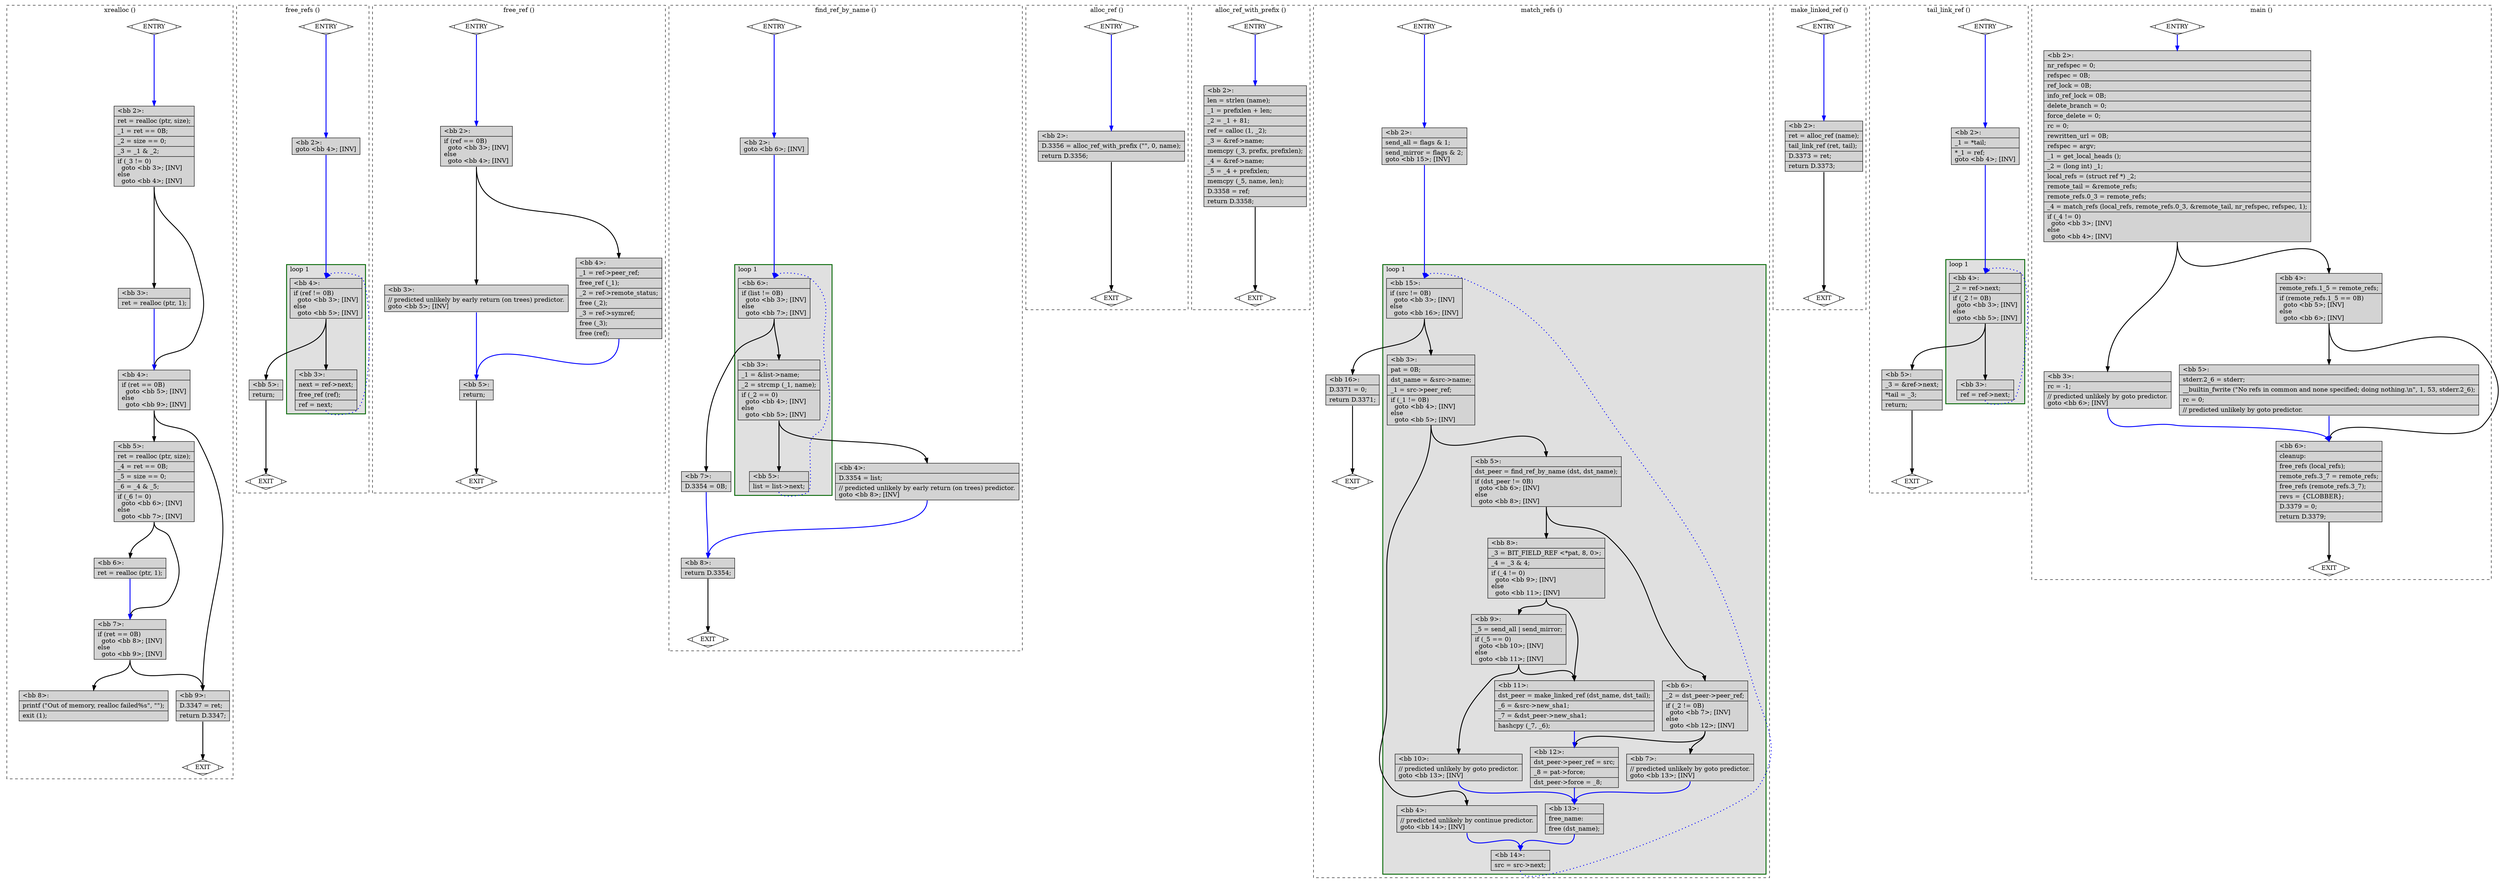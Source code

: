 digraph "test.o-git_df_4.c.015t.cfg" {
overlap=false;
subgraph "cluster_xrealloc" {
	style="dashed";
	color="black";
	label="xrealloc ()";
	fn_26_basic_block_0 [shape=Mdiamond,style=filled,fillcolor=white,label="ENTRY"];

	fn_26_basic_block_1 [shape=Mdiamond,style=filled,fillcolor=white,label="EXIT"];

	fn_26_basic_block_2 [shape=record,style=filled,fillcolor=lightgrey,label="{\<bb\ 2\>:\l\
|ret\ =\ realloc\ (ptr,\ size);\l\
|_1\ =\ ret\ ==\ 0B;\l\
|_2\ =\ size\ ==\ 0;\l\
|_3\ =\ _1\ &\ _2;\l\
|if\ (_3\ !=\ 0)\l\
\ \ goto\ \<bb\ 3\>;\ [INV]\l\
else\l\
\ \ goto\ \<bb\ 4\>;\ [INV]\l\
}"];

	fn_26_basic_block_3 [shape=record,style=filled,fillcolor=lightgrey,label="{\<bb\ 3\>:\l\
|ret\ =\ realloc\ (ptr,\ 1);\l\
}"];

	fn_26_basic_block_4 [shape=record,style=filled,fillcolor=lightgrey,label="{\<bb\ 4\>:\l\
|if\ (ret\ ==\ 0B)\l\
\ \ goto\ \<bb\ 5\>;\ [INV]\l\
else\l\
\ \ goto\ \<bb\ 9\>;\ [INV]\l\
}"];

	fn_26_basic_block_5 [shape=record,style=filled,fillcolor=lightgrey,label="{\<bb\ 5\>:\l\
|ret\ =\ realloc\ (ptr,\ size);\l\
|_4\ =\ ret\ ==\ 0B;\l\
|_5\ =\ size\ ==\ 0;\l\
|_6\ =\ _4\ &\ _5;\l\
|if\ (_6\ !=\ 0)\l\
\ \ goto\ \<bb\ 6\>;\ [INV]\l\
else\l\
\ \ goto\ \<bb\ 7\>;\ [INV]\l\
}"];

	fn_26_basic_block_6 [shape=record,style=filled,fillcolor=lightgrey,label="{\<bb\ 6\>:\l\
|ret\ =\ realloc\ (ptr,\ 1);\l\
}"];

	fn_26_basic_block_7 [shape=record,style=filled,fillcolor=lightgrey,label="{\<bb\ 7\>:\l\
|if\ (ret\ ==\ 0B)\l\
\ \ goto\ \<bb\ 8\>;\ [INV]\l\
else\l\
\ \ goto\ \<bb\ 9\>;\ [INV]\l\
}"];

	fn_26_basic_block_8 [shape=record,style=filled,fillcolor=lightgrey,label="{\<bb\ 8\>:\l\
|printf\ (\"Out\ of\ memory,\ realloc\ failed%s\",\ \"\");\l\
|exit\ (1);\l\
}"];

	fn_26_basic_block_9 [shape=record,style=filled,fillcolor=lightgrey,label="{\<bb\ 9\>:\l\
|D.3347\ =\ ret;\l\
|return\ D.3347;\l\
}"];

	fn_26_basic_block_0:s -> fn_26_basic_block_2:n [style="solid,bold",color=blue,weight=100,constraint=true];
	fn_26_basic_block_2:s -> fn_26_basic_block_3:n [style="solid,bold",color=black,weight=10,constraint=true];
	fn_26_basic_block_2:s -> fn_26_basic_block_4:n [style="solid,bold",color=black,weight=10,constraint=true];
	fn_26_basic_block_3:s -> fn_26_basic_block_4:n [style="solid,bold",color=blue,weight=100,constraint=true];
	fn_26_basic_block_4:s -> fn_26_basic_block_5:n [style="solid,bold",color=black,weight=10,constraint=true];
	fn_26_basic_block_4:s -> fn_26_basic_block_9:n [style="solid,bold",color=black,weight=10,constraint=true];
	fn_26_basic_block_5:s -> fn_26_basic_block_6:n [style="solid,bold",color=black,weight=10,constraint=true];
	fn_26_basic_block_5:s -> fn_26_basic_block_7:n [style="solid,bold",color=black,weight=10,constraint=true];
	fn_26_basic_block_6:s -> fn_26_basic_block_7:n [style="solid,bold",color=blue,weight=100,constraint=true];
	fn_26_basic_block_7:s -> fn_26_basic_block_8:n [style="solid,bold",color=black,weight=10,constraint=true];
	fn_26_basic_block_7:s -> fn_26_basic_block_9:n [style="solid,bold",color=black,weight=10,constraint=true];
	fn_26_basic_block_9:s -> fn_26_basic_block_1:n [style="solid,bold",color=black,weight=10,constraint=true];
	fn_26_basic_block_0:s -> fn_26_basic_block_1:n [style="invis",constraint=true];
}
subgraph "cluster_free_refs" {
	style="dashed";
	color="black";
	label="free_refs ()";
	subgraph cluster_28_1 {
	style="filled";
	color="darkgreen";
	fillcolor="grey88";
	label="loop 1";
	labeljust=l;
	penwidth=2;
	fn_28_basic_block_4 [shape=record,style=filled,fillcolor=lightgrey,label="{\<bb\ 4\>:\l\
|if\ (ref\ !=\ 0B)\l\
\ \ goto\ \<bb\ 3\>;\ [INV]\l\
else\l\
\ \ goto\ \<bb\ 5\>;\ [INV]\l\
}"];

	fn_28_basic_block_3 [shape=record,style=filled,fillcolor=lightgrey,label="{\<bb\ 3\>:\l\
|next\ =\ ref-\>next;\l\
|free_ref\ (ref);\l\
|ref\ =\ next;\l\
}"];

	}
	fn_28_basic_block_0 [shape=Mdiamond,style=filled,fillcolor=white,label="ENTRY"];

	fn_28_basic_block_1 [shape=Mdiamond,style=filled,fillcolor=white,label="EXIT"];

	fn_28_basic_block_2 [shape=record,style=filled,fillcolor=lightgrey,label="{\<bb\ 2\>:\l\
goto\ \<bb\ 4\>;\ [INV]\l\
}"];

	fn_28_basic_block_5 [shape=record,style=filled,fillcolor=lightgrey,label="{\<bb\ 5\>:\l\
|return;\l\
}"];

	fn_28_basic_block_0:s -> fn_28_basic_block_2:n [style="solid,bold",color=blue,weight=100,constraint=true];
	fn_28_basic_block_2:s -> fn_28_basic_block_4:n [style="solid,bold",color=blue,weight=100,constraint=true];
	fn_28_basic_block_3:s -> fn_28_basic_block_4:n [style="dotted,bold",color=blue,weight=10,constraint=false];
	fn_28_basic_block_4:s -> fn_28_basic_block_3:n [style="solid,bold",color=black,weight=10,constraint=true];
	fn_28_basic_block_4:s -> fn_28_basic_block_5:n [style="solid,bold",color=black,weight=10,constraint=true];
	fn_28_basic_block_5:s -> fn_28_basic_block_1:n [style="solid,bold",color=black,weight=10,constraint=true];
	fn_28_basic_block_0:s -> fn_28_basic_block_1:n [style="invis",constraint=true];
}
subgraph "cluster_free_ref" {
	style="dashed";
	color="black";
	label="free_ref ()";
	fn_27_basic_block_0 [shape=Mdiamond,style=filled,fillcolor=white,label="ENTRY"];

	fn_27_basic_block_1 [shape=Mdiamond,style=filled,fillcolor=white,label="EXIT"];

	fn_27_basic_block_2 [shape=record,style=filled,fillcolor=lightgrey,label="{\<bb\ 2\>:\l\
|if\ (ref\ ==\ 0B)\l\
\ \ goto\ \<bb\ 3\>;\ [INV]\l\
else\l\
\ \ goto\ \<bb\ 4\>;\ [INV]\l\
}"];

	fn_27_basic_block_3 [shape=record,style=filled,fillcolor=lightgrey,label="{\<bb\ 3\>:\l\
|//\ predicted\ unlikely\ by\ early\ return\ (on\ trees)\ predictor.\l\
goto\ \<bb\ 5\>;\ [INV]\l\
}"];

	fn_27_basic_block_4 [shape=record,style=filled,fillcolor=lightgrey,label="{\<bb\ 4\>:\l\
|_1\ =\ ref-\>peer_ref;\l\
|free_ref\ (_1);\l\
|_2\ =\ ref-\>remote_status;\l\
|free\ (_2);\l\
|_3\ =\ ref-\>symref;\l\
|free\ (_3);\l\
|free\ (ref);\l\
}"];

	fn_27_basic_block_5 [shape=record,style=filled,fillcolor=lightgrey,label="{\<bb\ 5\>:\l\
|return;\l\
}"];

	fn_27_basic_block_0:s -> fn_27_basic_block_2:n [style="solid,bold",color=blue,weight=100,constraint=true];
	fn_27_basic_block_2:s -> fn_27_basic_block_3:n [style="solid,bold",color=black,weight=10,constraint=true];
	fn_27_basic_block_2:s -> fn_27_basic_block_4:n [style="solid,bold",color=black,weight=10,constraint=true];
	fn_27_basic_block_3:s -> fn_27_basic_block_5:n [style="solid,bold",color=blue,weight=100,constraint=true];
	fn_27_basic_block_4:s -> fn_27_basic_block_5:n [style="solid,bold",color=blue,weight=100,constraint=true];
	fn_27_basic_block_5:s -> fn_27_basic_block_1:n [style="solid,bold",color=black,weight=10,constraint=true];
	fn_27_basic_block_0:s -> fn_27_basic_block_1:n [style="invis",constraint=true];
}
subgraph "cluster_find_ref_by_name" {
	style="dashed";
	color="black";
	label="find_ref_by_name ()";
	subgraph cluster_29_1 {
	style="filled";
	color="darkgreen";
	fillcolor="grey88";
	label="loop 1";
	labeljust=l;
	penwidth=2;
	fn_29_basic_block_6 [shape=record,style=filled,fillcolor=lightgrey,label="{\<bb\ 6\>:\l\
|if\ (list\ !=\ 0B)\l\
\ \ goto\ \<bb\ 3\>;\ [INV]\l\
else\l\
\ \ goto\ \<bb\ 7\>;\ [INV]\l\
}"];

	fn_29_basic_block_3 [shape=record,style=filled,fillcolor=lightgrey,label="{\<bb\ 3\>:\l\
|_1\ =\ &list-\>name;\l\
|_2\ =\ strcmp\ (_1,\ name);\l\
|if\ (_2\ ==\ 0)\l\
\ \ goto\ \<bb\ 4\>;\ [INV]\l\
else\l\
\ \ goto\ \<bb\ 5\>;\ [INV]\l\
}"];

	fn_29_basic_block_5 [shape=record,style=filled,fillcolor=lightgrey,label="{\<bb\ 5\>:\l\
|list\ =\ list-\>next;\l\
}"];

	}
	fn_29_basic_block_0 [shape=Mdiamond,style=filled,fillcolor=white,label="ENTRY"];

	fn_29_basic_block_1 [shape=Mdiamond,style=filled,fillcolor=white,label="EXIT"];

	fn_29_basic_block_2 [shape=record,style=filled,fillcolor=lightgrey,label="{\<bb\ 2\>:\l\
goto\ \<bb\ 6\>;\ [INV]\l\
}"];

	fn_29_basic_block_4 [shape=record,style=filled,fillcolor=lightgrey,label="{\<bb\ 4\>:\l\
|D.3354\ =\ list;\l\
|//\ predicted\ unlikely\ by\ early\ return\ (on\ trees)\ predictor.\l\
goto\ \<bb\ 8\>;\ [INV]\l\
}"];

	fn_29_basic_block_7 [shape=record,style=filled,fillcolor=lightgrey,label="{\<bb\ 7\>:\l\
|D.3354\ =\ 0B;\l\
}"];

	fn_29_basic_block_8 [shape=record,style=filled,fillcolor=lightgrey,label="{\<bb\ 8\>:\l\
|return\ D.3354;\l\
}"];

	fn_29_basic_block_0:s -> fn_29_basic_block_2:n [style="solid,bold",color=blue,weight=100,constraint=true];
	fn_29_basic_block_2:s -> fn_29_basic_block_6:n [style="solid,bold",color=blue,weight=100,constraint=true];
	fn_29_basic_block_3:s -> fn_29_basic_block_4:n [style="solid,bold",color=black,weight=10,constraint=true];
	fn_29_basic_block_3:s -> fn_29_basic_block_5:n [style="solid,bold",color=black,weight=10,constraint=true];
	fn_29_basic_block_4:s -> fn_29_basic_block_8:n [style="solid,bold",color=blue,weight=100,constraint=true];
	fn_29_basic_block_5:s -> fn_29_basic_block_6:n [style="dotted,bold",color=blue,weight=10,constraint=false];
	fn_29_basic_block_6:s -> fn_29_basic_block_3:n [style="solid,bold",color=black,weight=10,constraint=true];
	fn_29_basic_block_6:s -> fn_29_basic_block_7:n [style="solid,bold",color=black,weight=10,constraint=true];
	fn_29_basic_block_7:s -> fn_29_basic_block_8:n [style="solid,bold",color=blue,weight=100,constraint=true];
	fn_29_basic_block_8:s -> fn_29_basic_block_1:n [style="solid,bold",color=black,weight=10,constraint=true];
	fn_29_basic_block_0:s -> fn_29_basic_block_1:n [style="invis",constraint=true];
}
subgraph "cluster_alloc_ref" {
	style="dashed";
	color="black";
	label="alloc_ref ()";
	fn_31_basic_block_0 [shape=Mdiamond,style=filled,fillcolor=white,label="ENTRY"];

	fn_31_basic_block_1 [shape=Mdiamond,style=filled,fillcolor=white,label="EXIT"];

	fn_31_basic_block_2 [shape=record,style=filled,fillcolor=lightgrey,label="{\<bb\ 2\>:\l\
|D.3356\ =\ alloc_ref_with_prefix\ (\"\",\ 0,\ name);\l\
|return\ D.3356;\l\
}"];

	fn_31_basic_block_0:s -> fn_31_basic_block_2:n [style="solid,bold",color=blue,weight=100,constraint=true];
	fn_31_basic_block_2:s -> fn_31_basic_block_1:n [style="solid,bold",color=black,weight=10,constraint=true];
	fn_31_basic_block_0:s -> fn_31_basic_block_1:n [style="invis",constraint=true];
}
subgraph "cluster_alloc_ref_with_prefix" {
	style="dashed";
	color="black";
	label="alloc_ref_with_prefix ()";
	fn_30_basic_block_0 [shape=Mdiamond,style=filled,fillcolor=white,label="ENTRY"];

	fn_30_basic_block_1 [shape=Mdiamond,style=filled,fillcolor=white,label="EXIT"];

	fn_30_basic_block_2 [shape=record,style=filled,fillcolor=lightgrey,label="{\<bb\ 2\>:\l\
|len\ =\ strlen\ (name);\l\
|_1\ =\ prefixlen\ +\ len;\l\
|_2\ =\ _1\ +\ 81;\l\
|ref\ =\ calloc\ (1,\ _2);\l\
|_3\ =\ &ref-\>name;\l\
|memcpy\ (_3,\ prefix,\ prefixlen);\l\
|_4\ =\ &ref-\>name;\l\
|_5\ =\ _4\ +\ prefixlen;\l\
|memcpy\ (_5,\ name,\ len);\l\
|D.3358\ =\ ref;\l\
|return\ D.3358;\l\
}"];

	fn_30_basic_block_0:s -> fn_30_basic_block_2:n [style="solid,bold",color=blue,weight=100,constraint=true];
	fn_30_basic_block_2:s -> fn_30_basic_block_1:n [style="solid,bold",color=black,weight=10,constraint=true];
	fn_30_basic_block_0:s -> fn_30_basic_block_1:n [style="invis",constraint=true];
}
subgraph "cluster_match_refs" {
	style="dashed";
	color="black";
	label="match_refs ()";
	subgraph cluster_36_1 {
	style="filled";
	color="darkgreen";
	fillcolor="grey88";
	label="loop 1";
	labeljust=l;
	penwidth=2;
	fn_36_basic_block_15 [shape=record,style=filled,fillcolor=lightgrey,label="{\<bb\ 15\>:\l\
|if\ (src\ !=\ 0B)\l\
\ \ goto\ \<bb\ 3\>;\ [INV]\l\
else\l\
\ \ goto\ \<bb\ 16\>;\ [INV]\l\
}"];

	fn_36_basic_block_3 [shape=record,style=filled,fillcolor=lightgrey,label="{\<bb\ 3\>:\l\
|pat\ =\ 0B;\l\
|dst_name\ =\ &src-\>name;\l\
|_1\ =\ src-\>peer_ref;\l\
|if\ (_1\ !=\ 0B)\l\
\ \ goto\ \<bb\ 4\>;\ [INV]\l\
else\l\
\ \ goto\ \<bb\ 5\>;\ [INV]\l\
}"];

	fn_36_basic_block_4 [shape=record,style=filled,fillcolor=lightgrey,label="{\<bb\ 4\>:\l\
|//\ predicted\ unlikely\ by\ continue\ predictor.\l\
goto\ \<bb\ 14\>;\ [INV]\l\
}"];

	fn_36_basic_block_5 [shape=record,style=filled,fillcolor=lightgrey,label="{\<bb\ 5\>:\l\
|dst_peer\ =\ find_ref_by_name\ (dst,\ dst_name);\l\
|if\ (dst_peer\ !=\ 0B)\l\
\ \ goto\ \<bb\ 6\>;\ [INV]\l\
else\l\
\ \ goto\ \<bb\ 8\>;\ [INV]\l\
}"];

	fn_36_basic_block_14 [shape=record,style=filled,fillcolor=lightgrey,label="{\<bb\ 14\>:\l\
|src\ =\ src-\>next;\l\
}"];

	fn_36_basic_block_6 [shape=record,style=filled,fillcolor=lightgrey,label="{\<bb\ 6\>:\l\
|_2\ =\ dst_peer-\>peer_ref;\l\
|if\ (_2\ !=\ 0B)\l\
\ \ goto\ \<bb\ 7\>;\ [INV]\l\
else\l\
\ \ goto\ \<bb\ 12\>;\ [INV]\l\
}"];

	fn_36_basic_block_8 [shape=record,style=filled,fillcolor=lightgrey,label="{\<bb\ 8\>:\l\
|_3\ =\ BIT_FIELD_REF\ \<*pat,\ 8,\ 0\>;\l\
|_4\ =\ _3\ &\ 4;\l\
|if\ (_4\ !=\ 0)\l\
\ \ goto\ \<bb\ 9\>;\ [INV]\l\
else\l\
\ \ goto\ \<bb\ 11\>;\ [INV]\l\
}"];

	fn_36_basic_block_7 [shape=record,style=filled,fillcolor=lightgrey,label="{\<bb\ 7\>:\l\
|//\ predicted\ unlikely\ by\ goto\ predictor.\l\
goto\ \<bb\ 13\>;\ [INV]\l\
}"];

	fn_36_basic_block_12 [shape=record,style=filled,fillcolor=lightgrey,label="{\<bb\ 12\>:\l\
|dst_peer-\>peer_ref\ =\ src;\l\
|_8\ =\ pat-\>force;\l\
|dst_peer-\>force\ =\ _8;\l\
}"];

	fn_36_basic_block_9 [shape=record,style=filled,fillcolor=lightgrey,label="{\<bb\ 9\>:\l\
|_5\ =\ send_all\ \|\ send_mirror;\l\
|if\ (_5\ ==\ 0)\l\
\ \ goto\ \<bb\ 10\>;\ [INV]\l\
else\l\
\ \ goto\ \<bb\ 11\>;\ [INV]\l\
}"];

	fn_36_basic_block_11 [shape=record,style=filled,fillcolor=lightgrey,label="{\<bb\ 11\>:\l\
|dst_peer\ =\ make_linked_ref\ (dst_name,\ dst_tail);\l\
|_6\ =\ &src-\>new_sha1;\l\
|_7\ =\ &dst_peer-\>new_sha1;\l\
|hashcpy\ (_7,\ _6);\l\
}"];

	fn_36_basic_block_13 [shape=record,style=filled,fillcolor=lightgrey,label="{\<bb\ 13\>:\l\
|free_name:\l\
|free\ (dst_name);\l\
}"];

	fn_36_basic_block_10 [shape=record,style=filled,fillcolor=lightgrey,label="{\<bb\ 10\>:\l\
|//\ predicted\ unlikely\ by\ goto\ predictor.\l\
goto\ \<bb\ 13\>;\ [INV]\l\
}"];

	}
	fn_36_basic_block_0 [shape=Mdiamond,style=filled,fillcolor=white,label="ENTRY"];

	fn_36_basic_block_1 [shape=Mdiamond,style=filled,fillcolor=white,label="EXIT"];

	fn_36_basic_block_2 [shape=record,style=filled,fillcolor=lightgrey,label="{\<bb\ 2\>:\l\
|send_all\ =\ flags\ &\ 1;\l\
|send_mirror\ =\ flags\ &\ 2;\l\
goto\ \<bb\ 15\>;\ [INV]\l\
}"];

	fn_36_basic_block_16 [shape=record,style=filled,fillcolor=lightgrey,label="{\<bb\ 16\>:\l\
|D.3371\ =\ 0;\l\
|return\ D.3371;\l\
}"];

	fn_36_basic_block_0:s -> fn_36_basic_block_2:n [style="solid,bold",color=blue,weight=100,constraint=true];
	fn_36_basic_block_2:s -> fn_36_basic_block_15:n [style="solid,bold",color=blue,weight=100,constraint=true];
	fn_36_basic_block_3:s -> fn_36_basic_block_4:n [style="solid,bold",color=black,weight=10,constraint=true];
	fn_36_basic_block_3:s -> fn_36_basic_block_5:n [style="solid,bold",color=black,weight=10,constraint=true];
	fn_36_basic_block_4:s -> fn_36_basic_block_14:n [style="solid,bold",color=blue,weight=100,constraint=true];
	fn_36_basic_block_5:s -> fn_36_basic_block_6:n [style="solid,bold",color=black,weight=10,constraint=true];
	fn_36_basic_block_5:s -> fn_36_basic_block_8:n [style="solid,bold",color=black,weight=10,constraint=true];
	fn_36_basic_block_6:s -> fn_36_basic_block_7:n [style="solid,bold",color=black,weight=10,constraint=true];
	fn_36_basic_block_6:s -> fn_36_basic_block_12:n [style="solid,bold",color=black,weight=10,constraint=true];
	fn_36_basic_block_7:s -> fn_36_basic_block_13:n [style="solid,bold",color=blue,weight=100,constraint=true];
	fn_36_basic_block_8:s -> fn_36_basic_block_9:n [style="solid,bold",color=black,weight=10,constraint=true];
	fn_36_basic_block_8:s -> fn_36_basic_block_11:n [style="solid,bold",color=black,weight=10,constraint=true];
	fn_36_basic_block_9:s -> fn_36_basic_block_10:n [style="solid,bold",color=black,weight=10,constraint=true];
	fn_36_basic_block_9:s -> fn_36_basic_block_11:n [style="solid,bold",color=black,weight=10,constraint=true];
	fn_36_basic_block_10:s -> fn_36_basic_block_13:n [style="solid,bold",color=blue,weight=100,constraint=true];
	fn_36_basic_block_11:s -> fn_36_basic_block_12:n [style="solid,bold",color=blue,weight=100,constraint=true];
	fn_36_basic_block_12:s -> fn_36_basic_block_13:n [style="solid,bold",color=blue,weight=100,constraint=true];
	fn_36_basic_block_13:s -> fn_36_basic_block_14:n [style="solid,bold",color=blue,weight=100,constraint=true];
	fn_36_basic_block_14:s -> fn_36_basic_block_15:n [style="dotted,bold",color=blue,weight=10,constraint=false];
	fn_36_basic_block_15:s -> fn_36_basic_block_3:n [style="solid,bold",color=black,weight=10,constraint=true];
	fn_36_basic_block_15:s -> fn_36_basic_block_16:n [style="solid,bold",color=black,weight=10,constraint=true];
	fn_36_basic_block_16:s -> fn_36_basic_block_1:n [style="solid,bold",color=black,weight=10,constraint=true];
	fn_36_basic_block_0:s -> fn_36_basic_block_1:n [style="invis",constraint=true];
}
subgraph "cluster_make_linked_ref" {
	style="dashed";
	color="black";
	label="make_linked_ref ()";
	fn_35_basic_block_0 [shape=Mdiamond,style=filled,fillcolor=white,label="ENTRY"];

	fn_35_basic_block_1 [shape=Mdiamond,style=filled,fillcolor=white,label="EXIT"];

	fn_35_basic_block_2 [shape=record,style=filled,fillcolor=lightgrey,label="{\<bb\ 2\>:\l\
|ret\ =\ alloc_ref\ (name);\l\
|tail_link_ref\ (ret,\ tail);\l\
|D.3373\ =\ ret;\l\
|return\ D.3373;\l\
}"];

	fn_35_basic_block_0:s -> fn_35_basic_block_2:n [style="solid,bold",color=blue,weight=100,constraint=true];
	fn_35_basic_block_2:s -> fn_35_basic_block_1:n [style="solid,bold",color=black,weight=10,constraint=true];
	fn_35_basic_block_0:s -> fn_35_basic_block_1:n [style="invis",constraint=true];
}
subgraph "cluster_tail_link_ref" {
	style="dashed";
	color="black";
	label="tail_link_ref ()";
	subgraph cluster_34_1 {
	style="filled";
	color="darkgreen";
	fillcolor="grey88";
	label="loop 1";
	labeljust=l;
	penwidth=2;
	fn_34_basic_block_4 [shape=record,style=filled,fillcolor=lightgrey,label="{\<bb\ 4\>:\l\
|_2\ =\ ref-\>next;\l\
|if\ (_2\ !=\ 0B)\l\
\ \ goto\ \<bb\ 3\>;\ [INV]\l\
else\l\
\ \ goto\ \<bb\ 5\>;\ [INV]\l\
}"];

	fn_34_basic_block_3 [shape=record,style=filled,fillcolor=lightgrey,label="{\<bb\ 3\>:\l\
|ref\ =\ ref-\>next;\l\
}"];

	}
	fn_34_basic_block_0 [shape=Mdiamond,style=filled,fillcolor=white,label="ENTRY"];

	fn_34_basic_block_1 [shape=Mdiamond,style=filled,fillcolor=white,label="EXIT"];

	fn_34_basic_block_2 [shape=record,style=filled,fillcolor=lightgrey,label="{\<bb\ 2\>:\l\
|_1\ =\ *tail;\l\
|*_1\ =\ ref;\l\
goto\ \<bb\ 4\>;\ [INV]\l\
}"];

	fn_34_basic_block_5 [shape=record,style=filled,fillcolor=lightgrey,label="{\<bb\ 5\>:\l\
|_3\ =\ &ref-\>next;\l\
|*tail\ =\ _3;\l\
|return;\l\
}"];

	fn_34_basic_block_0:s -> fn_34_basic_block_2:n [style="solid,bold",color=blue,weight=100,constraint=true];
	fn_34_basic_block_2:s -> fn_34_basic_block_4:n [style="solid,bold",color=blue,weight=100,constraint=true];
	fn_34_basic_block_3:s -> fn_34_basic_block_4:n [style="dotted,bold",color=blue,weight=10,constraint=false];
	fn_34_basic_block_4:s -> fn_34_basic_block_3:n [style="solid,bold",color=black,weight=10,constraint=true];
	fn_34_basic_block_4:s -> fn_34_basic_block_5:n [style="solid,bold",color=black,weight=10,constraint=true];
	fn_34_basic_block_5:s -> fn_34_basic_block_1:n [style="solid,bold",color=black,weight=10,constraint=true];
	fn_34_basic_block_0:s -> fn_34_basic_block_1:n [style="invis",constraint=true];
}
subgraph "cluster_main" {
	style="dashed";
	color="black";
	label="main ()";
	fn_37_basic_block_0 [shape=Mdiamond,style=filled,fillcolor=white,label="ENTRY"];

	fn_37_basic_block_1 [shape=Mdiamond,style=filled,fillcolor=white,label="EXIT"];

	fn_37_basic_block_2 [shape=record,style=filled,fillcolor=lightgrey,label="{\<bb\ 2\>:\l\
|nr_refspec\ =\ 0;\l\
|refspec\ =\ 0B;\l\
|ref_lock\ =\ 0B;\l\
|info_ref_lock\ =\ 0B;\l\
|delete_branch\ =\ 0;\l\
|force_delete\ =\ 0;\l\
|rc\ =\ 0;\l\
|rewritten_url\ =\ 0B;\l\
|refspec\ =\ argv;\l\
|_1\ =\ get_local_heads\ ();\l\
|_2\ =\ (long\ int)\ _1;\l\
|local_refs\ =\ (struct\ ref\ *)\ _2;\l\
|remote_tail\ =\ &remote_refs;\l\
|remote_refs.0_3\ =\ remote_refs;\l\
|_4\ =\ match_refs\ (local_refs,\ remote_refs.0_3,\ &remote_tail,\ nr_refspec,\ refspec,\ 1);\l\
|if\ (_4\ !=\ 0)\l\
\ \ goto\ \<bb\ 3\>;\ [INV]\l\
else\l\
\ \ goto\ \<bb\ 4\>;\ [INV]\l\
}"];

	fn_37_basic_block_3 [shape=record,style=filled,fillcolor=lightgrey,label="{\<bb\ 3\>:\l\
|rc\ =\ -1;\l\
|//\ predicted\ unlikely\ by\ goto\ predictor.\l\
goto\ \<bb\ 6\>;\ [INV]\l\
}"];

	fn_37_basic_block_4 [shape=record,style=filled,fillcolor=lightgrey,label="{\<bb\ 4\>:\l\
|remote_refs.1_5\ =\ remote_refs;\l\
|if\ (remote_refs.1_5\ ==\ 0B)\l\
\ \ goto\ \<bb\ 5\>;\ [INV]\l\
else\l\
\ \ goto\ \<bb\ 6\>;\ [INV]\l\
}"];

	fn_37_basic_block_5 [shape=record,style=filled,fillcolor=lightgrey,label="{\<bb\ 5\>:\l\
|stderr.2_6\ =\ stderr;\l\
|__builtin_fwrite\ (\"No\ refs\ in\ common\ and\ none\ specified;\ doing\ nothing.\\n\",\ 1,\ 53,\ stderr.2_6);\l\
|rc\ =\ 0;\l\
|//\ predicted\ unlikely\ by\ goto\ predictor.\l\
}"];

	fn_37_basic_block_6 [shape=record,style=filled,fillcolor=lightgrey,label="{\<bb\ 6\>:\l\
|cleanup:\l\
|free_refs\ (local_refs);\l\
|remote_refs.3_7\ =\ remote_refs;\l\
|free_refs\ (remote_refs.3_7);\l\
|revs\ =\ \{CLOBBER\};\l\
|D.3379\ =\ 0;\l\
|return\ D.3379;\l\
}"];

	fn_37_basic_block_0:s -> fn_37_basic_block_2:n [style="solid,bold",color=blue,weight=100,constraint=true];
	fn_37_basic_block_2:s -> fn_37_basic_block_3:n [style="solid,bold",color=black,weight=10,constraint=true];
	fn_37_basic_block_2:s -> fn_37_basic_block_4:n [style="solid,bold",color=black,weight=10,constraint=true];
	fn_37_basic_block_3:s -> fn_37_basic_block_6:n [style="solid,bold",color=blue,weight=100,constraint=true];
	fn_37_basic_block_4:s -> fn_37_basic_block_5:n [style="solid,bold",color=black,weight=10,constraint=true];
	fn_37_basic_block_4:s -> fn_37_basic_block_6:n [style="solid,bold",color=black,weight=10,constraint=true];
	fn_37_basic_block_5:s -> fn_37_basic_block_6:n [style="solid,bold",color=blue,weight=100,constraint=true];
	fn_37_basic_block_6:s -> fn_37_basic_block_1:n [style="solid,bold",color=black,weight=10,constraint=true];
	fn_37_basic_block_0:s -> fn_37_basic_block_1:n [style="invis",constraint=true];
}
}
